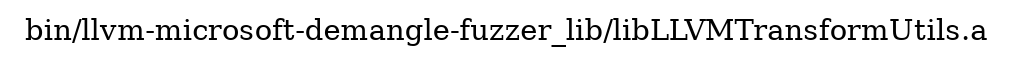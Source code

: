 digraph "bin/llvm-microsoft-demangle-fuzzer_lib/libLLVMTransformUtils.a" {
	label="bin/llvm-microsoft-demangle-fuzzer_lib/libLLVMTransformUtils.a";
	rankdir=LR;

}
